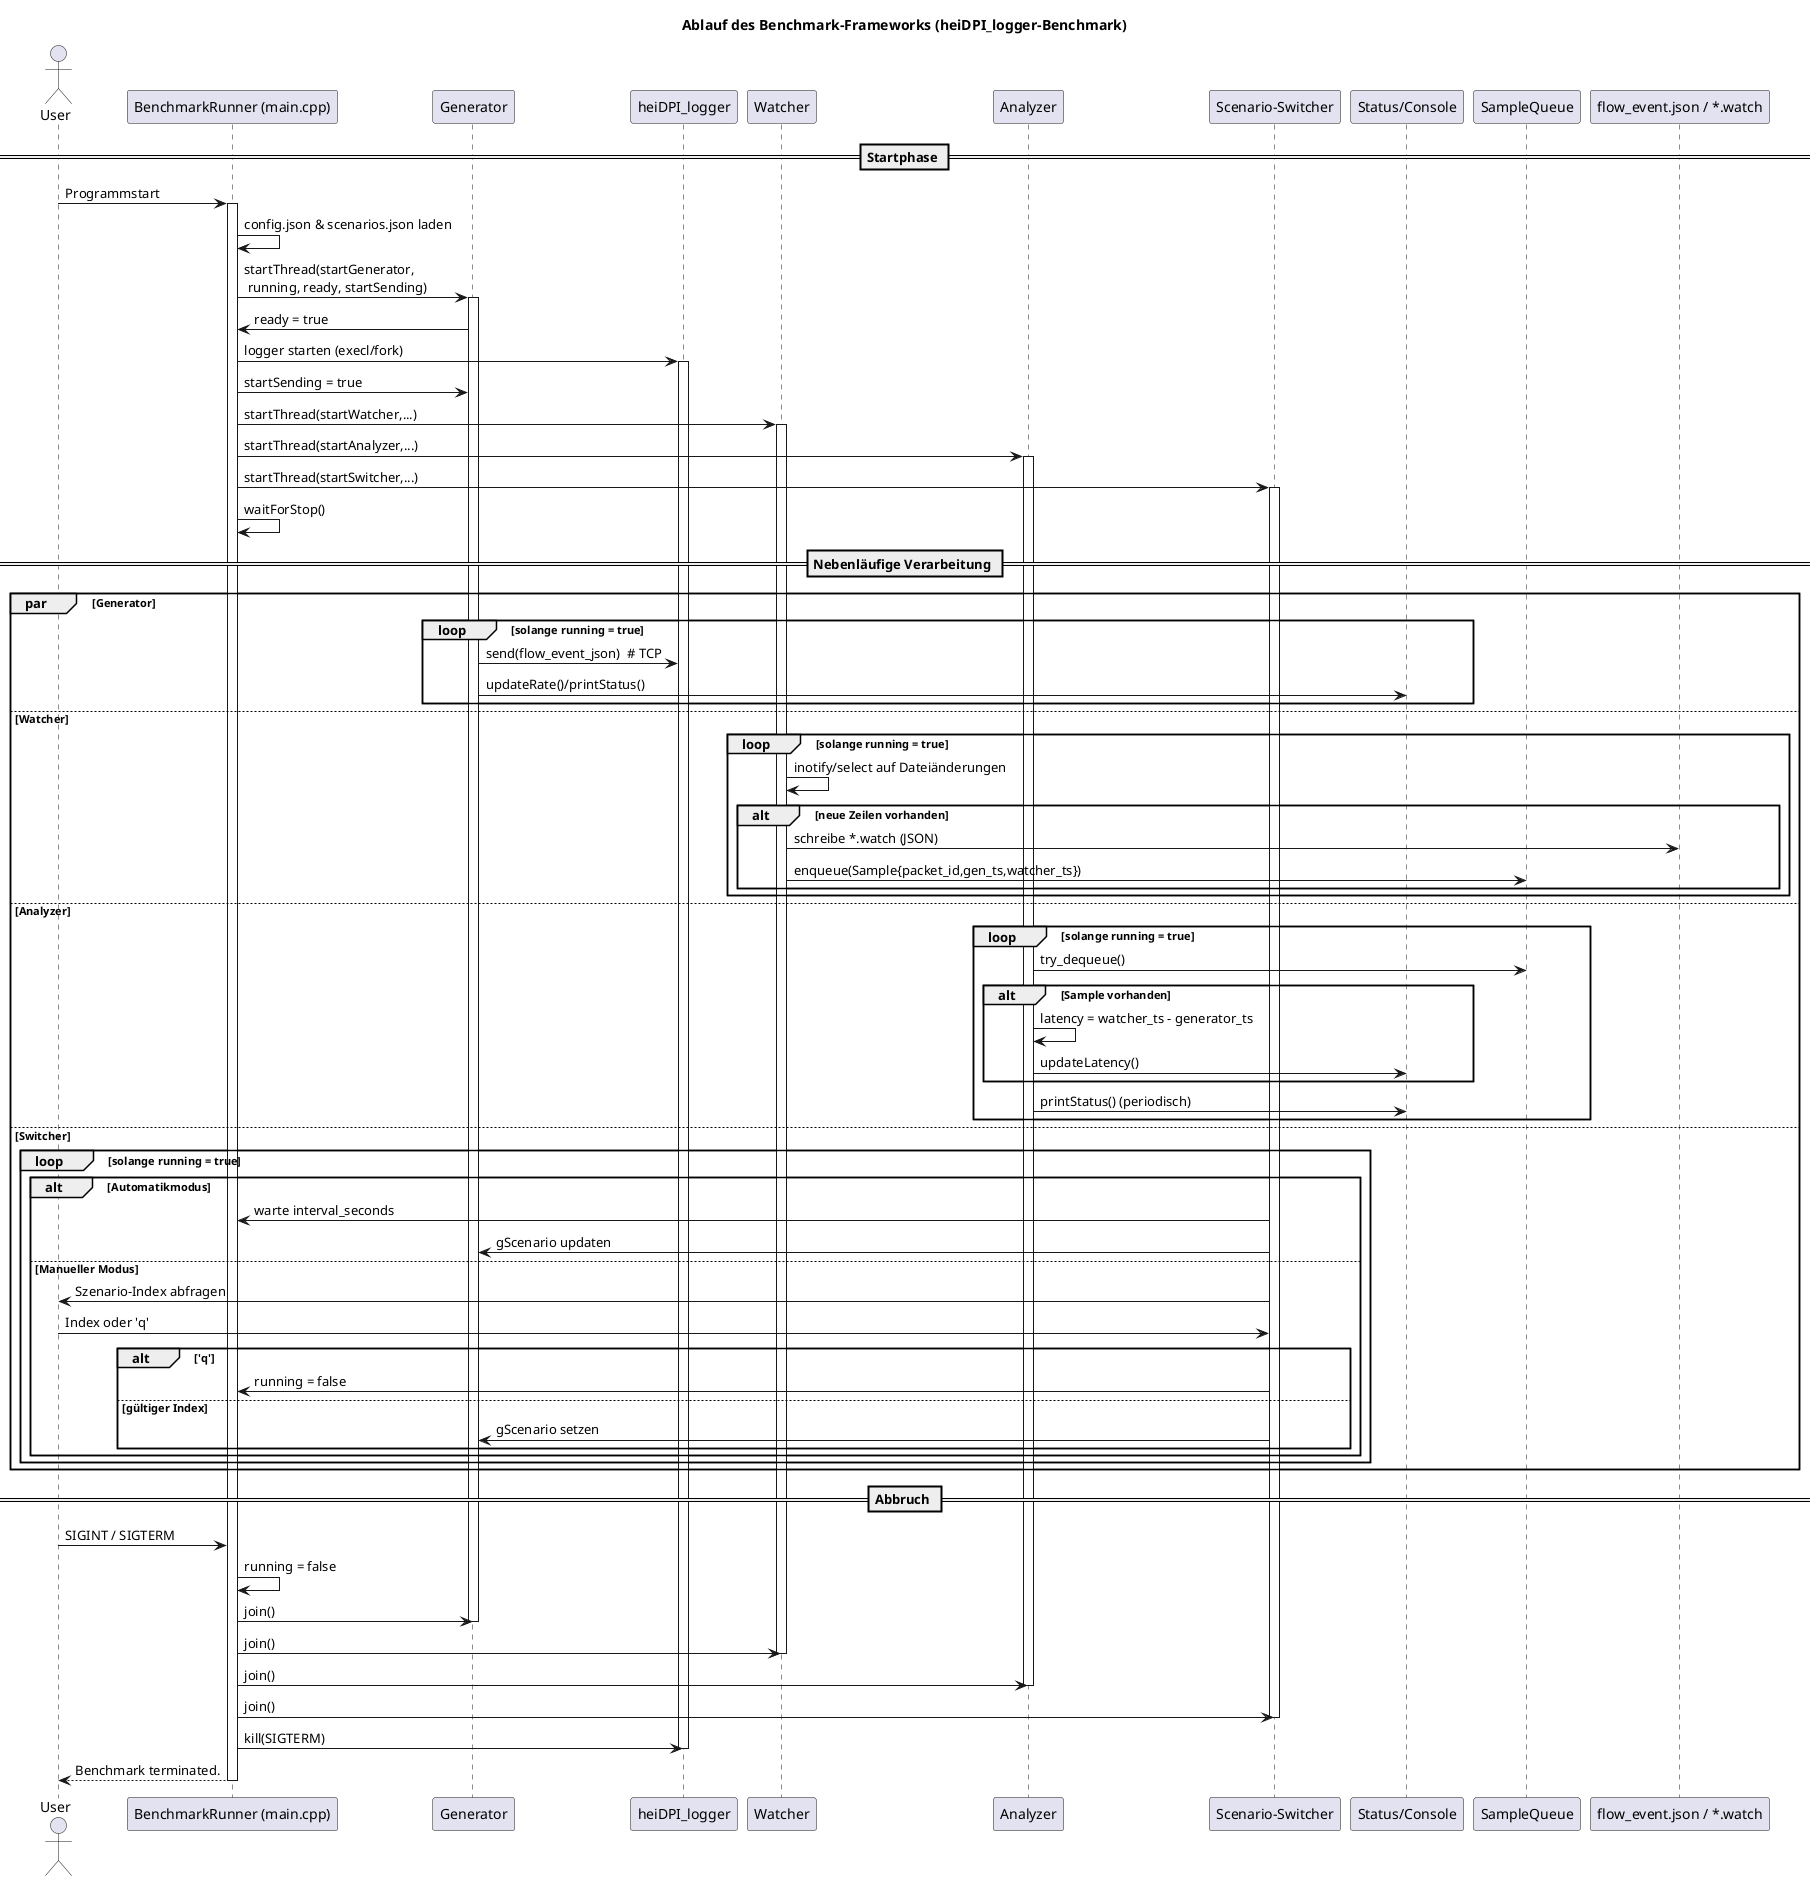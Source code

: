 @startuml
title Ablauf des Benchmark-Frameworks (heiDPI_logger-Benchmark)

actor User
participant Runner as "BenchmarkRunner (main.cpp)"
participant GeneratorThread as "Generator"
participant LoggerProcess as "heiDPI_logger"
participant WatcherThread as "Watcher"
participant AnalyzerThread as "Analyzer"
participant SwitcherThread as "Scenario-Switcher"
participant Status as "Status/Console"
participant Queue as "SampleQueue"
participant "flow_event.json / *.watch" as File


== Startphase ==
User -> Runner: Programmstart
activate Runner
Runner -> Runner: config.json & scenarios.json laden
Runner -> GeneratorThread: startThread(startGenerator,\n running, ready, startSending)
activate GeneratorThread
GeneratorThread -> Runner: ready = true
Runner -> LoggerProcess: logger starten (execl/fork)
activate LoggerProcess
Runner -> GeneratorThread: startSending = true
Runner -> WatcherThread: startThread(startWatcher,...)
activate WatcherThread
Runner -> AnalyzerThread: startThread(startAnalyzer,...)
activate AnalyzerThread
Runner -> SwitcherThread: startThread(startSwitcher,...)
activate SwitcherThread
Runner -> Runner: waitForStop()

== Nebenläufige Verarbeitung ==
par Generator
  loop solange running = true
    GeneratorThread -> LoggerProcess: send(flow_event_json)  # TCP
    GeneratorThread -> Status: updateRate()/printStatus()
  end
else Watcher
  loop solange running = true
    WatcherThread -> WatcherThread: inotify/select auf Dateiänderungen
    alt neue Zeilen vorhanden
      WatcherThread -> File: schreibe *.watch (JSON)
      WatcherThread -> Queue: enqueue(Sample{packet_id,gen_ts,watcher_ts})
    end
  end
else Analyzer
  loop solange running = true
    AnalyzerThread -> Queue: try_dequeue()
    alt Sample vorhanden
      AnalyzerThread -> AnalyzerThread: latency = watcher_ts - generator_ts
      AnalyzerThread -> Status: updateLatency()
    end
    AnalyzerThread -> Status: printStatus() (periodisch)
  end
else Switcher
  loop solange running = true
    alt Automatikmodus
      SwitcherThread -> Runner: warte interval_seconds
      SwitcherThread -> GeneratorThread: gScenario updaten
    else Manueller Modus
      SwitcherThread -> User: Szenario-Index abfragen
      User -> SwitcherThread: Index oder 'q'
      alt 'q'
        SwitcherThread -> Runner: running = false
      else gültiger Index
        SwitcherThread -> GeneratorThread: gScenario setzen
      end
    end
  end
end

== Abbruch ==
User -> Runner: SIGINT / SIGTERM
Runner -> Runner: running = false
Runner -> GeneratorThread: join()
deactivate GeneratorThread
Runner -> WatcherThread: join()
deactivate WatcherThread
Runner -> AnalyzerThread: join()
deactivate AnalyzerThread
Runner -> SwitcherThread: join()
deactivate SwitcherThread
Runner -> LoggerProcess: kill(SIGTERM)
deactivate LoggerProcess
Runner --> User: Benchmark terminated.
deactivate Runner
@enduml
